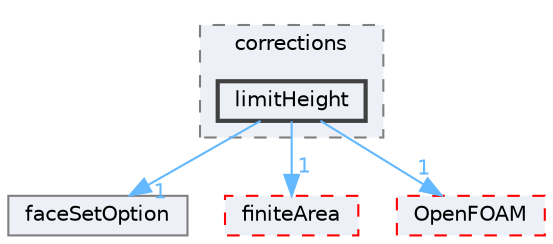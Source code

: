 digraph "src/faOptions/corrections/limitHeight"
{
 // LATEX_PDF_SIZE
  bgcolor="transparent";
  edge [fontname=Helvetica,fontsize=10,labelfontname=Helvetica,labelfontsize=10];
  node [fontname=Helvetica,fontsize=10,shape=box,height=0.2,width=0.4];
  compound=true
  subgraph clusterdir_5acde5ece33da2e5d8e27ef71563d24f {
    graph [ bgcolor="#edf0f7", pencolor="grey50", label="corrections", fontname=Helvetica,fontsize=10 style="filled,dashed", URL="dir_5acde5ece33da2e5d8e27ef71563d24f.html",tooltip=""]
  dir_4d8ed5735c78ae0bae19c3bf5f71fcc5 [label="limitHeight", fillcolor="#edf0f7", color="grey25", style="filled,bold", URL="dir_4d8ed5735c78ae0bae19c3bf5f71fcc5.html",tooltip=""];
  }
  dir_613427c1d25393dd35a4d902c5667b2a [label="faceSetOption", fillcolor="#edf0f7", color="grey50", style="filled", URL="dir_613427c1d25393dd35a4d902c5667b2a.html",tooltip=""];
  dir_b69a9eadfe761c231b266ce918b218a5 [label="finiteArea", fillcolor="#edf0f7", color="red", style="filled,dashed", URL="dir_b69a9eadfe761c231b266ce918b218a5.html",tooltip=""];
  dir_c5473ff19b20e6ec4dfe5c310b3778a8 [label="OpenFOAM", fillcolor="#edf0f7", color="red", style="filled,dashed", URL="dir_c5473ff19b20e6ec4dfe5c310b3778a8.html",tooltip=""];
  dir_4d8ed5735c78ae0bae19c3bf5f71fcc5->dir_613427c1d25393dd35a4d902c5667b2a [headlabel="1", labeldistance=1.5 headhref="dir_002171_001266.html" href="dir_002171_001266.html" color="steelblue1" fontcolor="steelblue1"];
  dir_4d8ed5735c78ae0bae19c3bf5f71fcc5->dir_b69a9eadfe761c231b266ce918b218a5 [headlabel="1", labeldistance=1.5 headhref="dir_002171_001385.html" href="dir_002171_001385.html" color="steelblue1" fontcolor="steelblue1"];
  dir_4d8ed5735c78ae0bae19c3bf5f71fcc5->dir_c5473ff19b20e6ec4dfe5c310b3778a8 [headlabel="1", labeldistance=1.5 headhref="dir_002171_002695.html" href="dir_002171_002695.html" color="steelblue1" fontcolor="steelblue1"];
}
